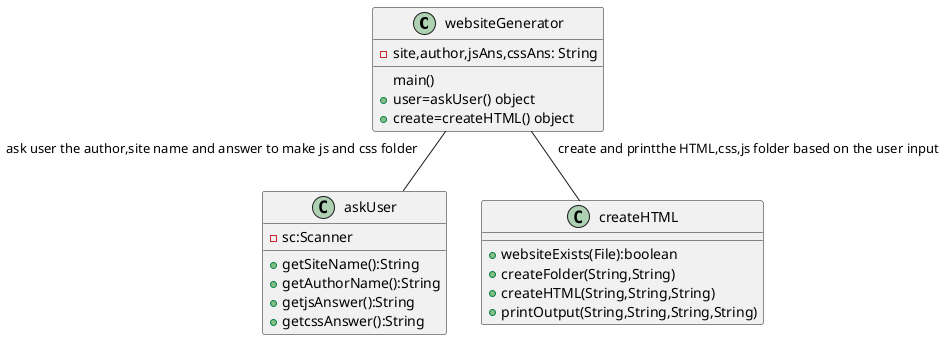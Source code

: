 @startuml
'https://plantuml.com/sequence-diagram

class websiteGenerator
{
  -site,author,jsAns,cssAns: String
  main()
  +user=askUser() object
  +create=createHTML() object

}

class askUser
 {
    -sc:Scanner
    +getSiteName():String
    +getAuthorName():String
    +getjsAnswer():String
    +getcssAnswer():String

 }

class  createHTML
{
  +websiteExists(File):boolean
  +createFolder(String,String)
  +createHTML(String,String,String)
  +printOutput(String,String,String,String)

}


websiteGenerator "ask user the author,site name and answer to make js and css folder"--askUser
websiteGenerator "create and printthe HTML,css,js folder based on the user input"--createHTML

@enduml